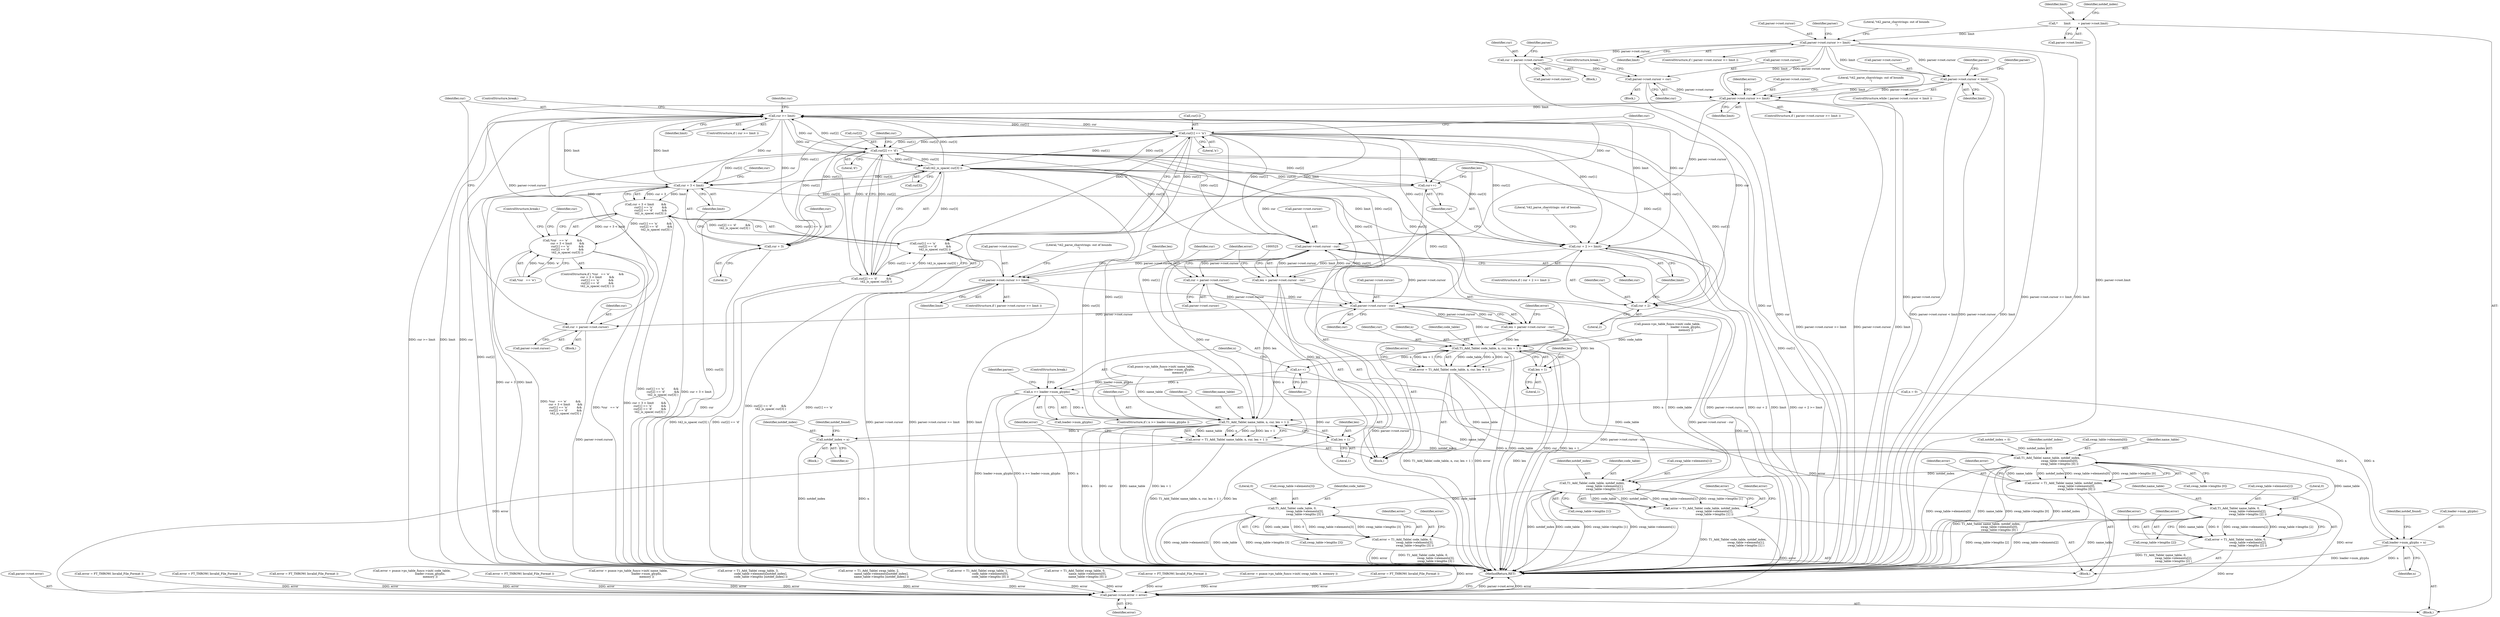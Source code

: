 digraph "0_savannah_dd89710f0f643eb0f99a3830e0712d26c7642acd_0@pointer" {
"1000390" [label="(Call,cur >= limit)"];
"1000382" [label="(Call,cur = parser->root.cursor)"];
"1000329" [label="(Call,parser->root.cursor >= limit)"];
"1000300" [label="(Call,parser->root.cursor = cur)"];
"1000257" [label="(Call,cur = parser->root.cursor)"];
"1000192" [label="(Call,parser->root.cursor >= limit)"];
"1000173" [label="(Call,*       limit        = parser->root.limit)"];
"1000265" [label="(Call,parser->root.cursor < limit)"];
"1000546" [label="(Call,parser->root.cursor - cur)"];
"1000529" [label="(Call,parser->root.cursor >= limit)"];
"1000463" [label="(Call,parser->root.cursor - cur)"];
"1000459" [label="(Call,cur++)"];
"1000407" [label="(Call,cur[1] == 'n')"];
"1000413" [label="(Call,cur[2] == 'd')"];
"1000390" [label="(Call,cur >= limit)"];
"1000418" [label="(Call,t42_is_space( cur[3] ))"];
"1000401" [label="(Call,cur + 3 < limit)"];
"1000446" [label="(Call,cur + 2 >= limit)"];
"1000517" [label="(Call,cur = parser->root.cursor)"];
"1000402" [label="(Call,cur + 3)"];
"1000406" [label="(Call,cur[1] == 'n'          &&\n           cur[2] == 'd'          &&\n           t42_is_space( cur[3] ))"];
"1000400" [label="(Call,cur + 3 < limit        &&\n           cur[1] == 'n'          &&\n           cur[2] == 'd'          &&\n           t42_is_space( cur[3] ))"];
"1000395" [label="(Call,*cur   == 'e'          &&\n           cur + 3 < limit        &&\n           cur[1] == 'n'          &&\n           cur[2] == 'd'          &&\n           t42_is_space( cur[3] ))"];
"1000412" [label="(Call,cur[2] == 'd'          &&\n           t42_is_space( cur[3] ))"];
"1000461" [label="(Call,len = parser->root.cursor - cur)"];
"1000472" [label="(Call,T1_Add_Table( name_table, n, cur, len + 1 ))"];
"1000470" [label="(Call,error = T1_Add_Table( name_table, n, cur, len + 1 ))"];
"1000758" [label="(Call,parser->root.error = error)"];
"1000509" [label="(Call,notdef_index = n)"];
"1000686" [label="(Call,T1_Add_Table( name_table, notdef_index,\n                            swap_table->elements[0],\n                            swap_table->lengths [0] ))"];
"1000684" [label="(Call,error = T1_Add_Table( name_table, notdef_index,\n                            swap_table->elements[0],\n                            swap_table->lengths [0] ))"];
"1000704" [label="(Call,T1_Add_Table( code_table, notdef_index,\n                            swap_table->elements[1],\n                            swap_table->lengths [1] ))"];
"1000702" [label="(Call,error = T1_Add_Table( code_table, notdef_index,\n                            swap_table->elements[1],\n                            swap_table->lengths [1] ))"];
"1000740" [label="(Call,T1_Add_Table( code_table, 0,\n                            swap_table->elements[3],\n                            swap_table->lengths [3] ))"];
"1000738" [label="(Call,error = T1_Add_Table( code_table, 0,\n                            swap_table->elements[3],\n                            swap_table->lengths [3] ))"];
"1000722" [label="(Call,T1_Add_Table( name_table, 0,\n                            swap_table->elements[2],\n                            swap_table->lengths [2] ))"];
"1000720" [label="(Call,error = T1_Add_Table( name_table, 0,\n                            swap_table->elements[2],\n                            swap_table->lengths [2] ))"];
"1000555" [label="(Call,T1_Add_Table( code_table, n, cur, len + 1 ))"];
"1000553" [label="(Call,error = T1_Add_Table( code_table, n, cur, len + 1 ))"];
"1000574" [label="(Call,n++)"];
"1000577" [label="(Call,n >= loader->num_glyphs)"];
"1000583" [label="(Call,loader->num_glyphs = n)"];
"1000476" [label="(Call,len + 1)"];
"1000544" [label="(Call,len = parser->root.cursor - cur)"];
"1000559" [label="(Call,len + 1)"];
"1000447" [label="(Call,cur + 2)"];
"1000258" [label="(Identifier,cur)"];
"1000509" [label="(Call,notdef_index = n)"];
"1000393" [label="(ControlStructure,break;)"];
"1000412" [label="(Call,cur[2] == 'd'          &&\n           t42_is_space( cur[3] ))"];
"1000759" [label="(Call,parser->root.error)"];
"1000765" [label="(MethodReturn,RET)"];
"1000685" [label="(Identifier,error)"];
"1000764" [label="(Identifier,error)"];
"1000478" [label="(Literal,1)"];
"1000415" [label="(Identifier,cur)"];
"1000403" [label="(Identifier,cur)"];
"1000686" [label="(Call,T1_Add_Table( name_table, notdef_index,\n                            swap_table->elements[0],\n                            swap_table->lengths [0] ))"];
"1000740" [label="(Call,T1_Add_Table( code_table, 0,\n                            swap_table->elements[3],\n                            swap_table->lengths [3] ))"];
"1000192" [label="(Call,parser->root.cursor >= limit)"];
"1000408" [label="(Call,cur[1])"];
"1000736" [label="(Identifier,error)"];
"1000193" [label="(Call,parser->root.cursor)"];
"1000594" [label="(Call,error = FT_THROW( Invalid_File_Format ))"];
"1000202" [label="(Call,error = FT_THROW( Invalid_File_Format ))"];
"1000174" [label="(Identifier,limit)"];
"1000611" [label="(Block,)"];
"1000212" [label="(Identifier,parser)"];
"1000413" [label="(Call,cur[2] == 'd')"];
"1000470" [label="(Call,error = T1_Add_Table( name_table, n, cur, len + 1 ))"];
"1000474" [label="(Identifier,n)"];
"1000443" [label="(Block,)"];
"1000590" [label="(Identifier,notdef_found)"];
"1000477" [label="(Identifier,len)"];
"1000307" [label="(ControlStructure,break;)"];
"1000201" [label="(Literal,\"t42_parse_charstrings: out of bounds\n\")"];
"1000539" [label="(Call,error = FT_THROW( Invalid_File_Format ))"];
"1000266" [label="(Call,parser->root.cursor)"];
"1000544" [label="(Call,len = parser->root.cursor - cur)"];
"1000300" [label="(Call,parser->root.cursor = cur)"];
"1000182" [label="(Call,notdef_index = 0)"];
"1000510" [label="(Identifier,notdef_index)"];
"1000198" [label="(Identifier,limit)"];
"1000688" [label="(Identifier,notdef_index)"];
"1000463" [label="(Call,parser->root.cursor - cur)"];
"1000125" [label="(Block,)"];
"1000344" [label="(Call,error = psaux->ps_table_funcs->init( code_table,\n                                         loader->num_glyphs,\n                                         memory ))"];
"1000330" [label="(Call,parser->root.cursor)"];
"1000561" [label="(Literal,1)"];
"1000730" [label="(Call,swap_table->lengths [2])"];
"1000707" [label="(Call,swap_table->elements[1])"];
"1000384" [label="(Call,parser->root.cursor)"];
"1000271" [label="(Identifier,limit)"];
"1000392" [label="(Identifier,limit)"];
"1000426" [label="(Identifier,cur)"];
"1000472" [label="(Call,T1_Add_Table( name_table, n, cur, len + 1 ))"];
"1000684" [label="(Call,error = T1_Add_Table( name_table, notdef_index,\n                            swap_table->elements[0],\n                            swap_table->lengths [0] ))"];
"1000553" [label="(Call,error = T1_Add_Table( code_table, n, cur, len + 1 ))"];
"1000405" [label="(Identifier,limit)"];
"1000447" [label="(Call,cur + 2)"];
"1000338" [label="(Literal,\"t42_parse_charstrings: out of bounds\n\")"];
"1000560" [label="(Identifier,len)"];
"1000517" [label="(Call,cur = parser->root.cursor)"];
"1000323" [label="(Call,error = FT_THROW( Invalid_File_Format ))"];
"1000462" [label="(Identifier,len)"];
"1000758" [label="(Call,parser->root.error = error)"];
"1000480" [label="(Identifier,error)"];
"1000511" [label="(Identifier,n)"];
"1000355" [label="(Call,error = psaux->ps_table_funcs->init( name_table,\n                                         loader->num_glyphs,\n                                         memory ))"];
"1000582" [label="(ControlStructure,break;)"];
"1000422" [label="(ControlStructure,break;)"];
"1000689" [label="(Call,swap_table->elements[0])"];
"1000406" [label="(Call,cur[1] == 'n'          &&\n           cur[2] == 'd'          &&\n           t42_is_space( cur[3] ))"];
"1000460" [label="(Identifier,cur)"];
"1000742" [label="(Literal,0)"];
"1000414" [label="(Call,cur[2])"];
"1000545" [label="(Identifier,len)"];
"1000743" [label="(Call,swap_table->elements[3])"];
"1000687" [label="(Identifier,name_table)"];
"1000559" [label="(Call,len + 1)"];
"1000666" [label="(Call,error = T1_Add_Table( swap_table, 3,\n                            code_table->elements[notdef_index],\n                            code_table->lengths [notdef_index] ))"];
"1000476" [label="(Call,len + 1)"];
"1000379" [label="(Block,)"];
"1000191" [label="(ControlStructure,if ( parser->root.cursor >= limit ))"];
"1000518" [label="(Identifier,cur)"];
"1000722" [label="(Call,T1_Add_Table( name_table, 0,\n                            swap_table->elements[2],\n                            swap_table->lengths [2] ))"];
"1000546" [label="(Call,parser->root.cursor - cur)"];
"1000264" [label="(ControlStructure,while ( parser->root.cursor < limit ))"];
"1000400" [label="(Call,cur + 3 < limit        &&\n           cur[1] == 'n'          &&\n           cur[2] == 'd'          &&\n           t42_is_space( cur[3] ))"];
"1000375" [label="(Call,n = 0)"];
"1000383" [label="(Identifier,cur)"];
"1000464" [label="(Call,parser->root.cursor)"];
"1000469" [label="(Identifier,cur)"];
"1000557" [label="(Identifier,n)"];
"1000579" [label="(Call,loader->num_glyphs)"];
"1000576" [label="(ControlStructure,if ( n >= loader->num_glyphs ))"];
"1000552" [label="(Identifier,cur)"];
"1000306" [label="(Identifier,cur)"];
"1000459" [label="(Call,cur++)"];
"1000694" [label="(Call,swap_table->lengths [0])"];
"1000411" [label="(Literal,'n')"];
"1000578" [label="(Identifier,n)"];
"1000390" [label="(Call,cur >= limit)"];
"1000741" [label="(Identifier,code_table)"];
"1000265" [label="(Call,parser->root.cursor < limit)"];
"1000473" [label="(Identifier,name_table)"];
"1000475" [label="(Identifier,cur)"];
"1000574" [label="(Call,n++)"];
"1000382" [label="(Call,cur = parser->root.cursor)"];
"1000700" [label="(Identifier,error)"];
"1000389" [label="(ControlStructure,if ( cur >= limit ))"];
"1000703" [label="(Identifier,error)"];
"1000508" [label="(Block,)"];
"1000278" [label="(Identifier,parser)"];
"1000648" [label="(Call,error = T1_Add_Table( swap_table, 2,\n                            name_table->elements[notdef_index],\n                            name_table->lengths [notdef_index] ))"];
"1000724" [label="(Literal,0)"];
"1000630" [label="(Call,error = T1_Add_Table( swap_table, 1,\n                            code_table->elements[0],\n                            code_table->lengths [0] ))"];
"1000612" [label="(Call,error = T1_Add_Table( swap_table, 0,\n                            name_table->elements[0],\n                            name_table->lengths [0] ))"];
"1000183" [label="(Identifier,notdef_index)"];
"1000535" [label="(Identifier,limit)"];
"1000409" [label="(Identifier,cur)"];
"1000723" [label="(Identifier,name_table)"];
"1000328" [label="(ControlStructure,if ( parser->root.cursor >= limit ))"];
"1000357" [label="(Call,psaux->ps_table_funcs->init( name_table,\n                                         loader->num_glyphs,\n                                         memory ))"];
"1000587" [label="(Identifier,n)"];
"1000294" [label="(Block,)"];
"1000175" [label="(Call,parser->root.limit)"];
"1000335" [label="(Identifier,limit)"];
"1000407" [label="(Call,cur[1] == 'n')"];
"1000461" [label="(Call,len = parser->root.cursor - cur)"];
"1000513" [label="(Identifier,notdef_found)"];
"1000739" [label="(Identifier,error)"];
"1000449" [label="(Literal,2)"];
"1000448" [label="(Identifier,cur)"];
"1000395" [label="(Call,*cur   == 'e'          &&\n           cur + 3 < limit        &&\n           cur[1] == 'n'          &&\n           cur[2] == 'd'          &&\n           t42_is_space( cur[3] ))"];
"1000556" [label="(Identifier,code_table)"];
"1000345" [label="(Identifier,error)"];
"1000748" [label="(Call,swap_table->lengths [3])"];
"1000721" [label="(Identifier,error)"];
"1000519" [label="(Call,parser->root.cursor)"];
"1000575" [label="(Identifier,n)"];
"1000381" [label="(Identifier,parser)"];
"1000401" [label="(Call,cur + 3 < limit)"];
"1000529" [label="(Call,parser->root.cursor >= limit)"];
"1000538" [label="(Literal,\"t42_parse_charstrings: out of bounds\n\")"];
"1000420" [label="(Identifier,cur)"];
"1000453" [label="(Literal,\"t42_parse_charstrings: out of bounds\n\")"];
"1000339" [label="(Call,error = FT_THROW( Invalid_File_Format ))"];
"1000418" [label="(Call,t42_is_space( cur[3] ))"];
"1000558" [label="(Identifier,cur)"];
"1000718" [label="(Identifier,error)"];
"1000712" [label="(Call,swap_table->lengths [1])"];
"1000563" [label="(Identifier,error)"];
"1000702" [label="(Call,error = T1_Add_Table( code_table, notdef_index,\n                            swap_table->elements[1],\n                            swap_table->lengths [1] ))"];
"1000720" [label="(Call,error = T1_Add_Table( name_table, 0,\n                            swap_table->elements[2],\n                            swap_table->lengths [2] ))"];
"1000404" [label="(Literal,3)"];
"1000445" [label="(ControlStructure,if ( cur + 2 >= limit ))"];
"1000366" [label="(Call,error = psaux->ps_table_funcs->init( swap_table, 4, memory ))"];
"1000394" [label="(ControlStructure,if ( *cur   == 'e'          &&\n           cur + 3 < limit        &&\n           cur[1] == 'n'          &&\n           cur[2] == 'd'          &&\n           t42_is_space( cur[3] ) ))"];
"1000583" [label="(Call,loader->num_glyphs = n)"];
"1000555" [label="(Call,T1_Add_Table( code_table, n, cur, len + 1 ))"];
"1000706" [label="(Identifier,notdef_index)"];
"1000547" [label="(Call,parser->root.cursor)"];
"1000450" [label="(Identifier,limit)"];
"1000419" [label="(Call,cur[3])"];
"1000471" [label="(Identifier,error)"];
"1000268" [label="(Identifier,parser)"];
"1000346" [label="(Call,psaux->ps_table_funcs->init( code_table,\n                                         loader->num_glyphs,\n                                         memory ))"];
"1000530" [label="(Call,parser->root.cursor)"];
"1000257" [label="(Call,cur = parser->root.cursor)"];
"1000402" [label="(Call,cur + 3)"];
"1000738" [label="(Call,error = T1_Add_Table( code_table, 0,\n                            swap_table->elements[3],\n                            swap_table->lengths [3] ))"];
"1000417" [label="(Literal,'d')"];
"1000329" [label="(Call,parser->root.cursor >= limit)"];
"1000259" [label="(Call,parser->root.cursor)"];
"1000173" [label="(Call,*       limit        = parser->root.limit)"];
"1000528" [label="(ControlStructure,if ( parser->root.cursor >= limit ))"];
"1000398" [label="(Identifier,cur)"];
"1000454" [label="(Call,error = FT_THROW( Invalid_File_Format ))"];
"1000754" [label="(Identifier,error)"];
"1000554" [label="(Identifier,error)"];
"1000241" [label="(Block,)"];
"1000705" [label="(Identifier,code_table)"];
"1000391" [label="(Identifier,cur)"];
"1000301" [label="(Call,parser->root.cursor)"];
"1000446" [label="(Call,cur + 2 >= limit)"];
"1000704" [label="(Call,T1_Add_Table( code_table, notdef_index,\n                            swap_table->elements[1],\n                            swap_table->lengths [1] ))"];
"1000332" [label="(Identifier,parser)"];
"1000577" [label="(Call,n >= loader->num_glyphs)"];
"1000725" [label="(Call,swap_table->elements[2])"];
"1000584" [label="(Call,loader->num_glyphs)"];
"1000396" [label="(Call,*cur   == 'e')"];
"1000390" -> "1000389"  [label="AST: "];
"1000390" -> "1000392"  [label="CFG: "];
"1000391" -> "1000390"  [label="AST: "];
"1000392" -> "1000390"  [label="AST: "];
"1000393" -> "1000390"  [label="CFG: "];
"1000398" -> "1000390"  [label="CFG: "];
"1000390" -> "1000765"  [label="DDG: limit"];
"1000390" -> "1000765"  [label="DDG: cur >= limit"];
"1000390" -> "1000765"  [label="DDG: cur"];
"1000382" -> "1000390"  [label="DDG: cur"];
"1000407" -> "1000390"  [label="DDG: cur[1]"];
"1000413" -> "1000390"  [label="DDG: cur[2]"];
"1000418" -> "1000390"  [label="DDG: cur[3]"];
"1000401" -> "1000390"  [label="DDG: limit"];
"1000529" -> "1000390"  [label="DDG: limit"];
"1000329" -> "1000390"  [label="DDG: limit"];
"1000390" -> "1000401"  [label="DDG: cur"];
"1000390" -> "1000401"  [label="DDG: limit"];
"1000390" -> "1000402"  [label="DDG: cur"];
"1000390" -> "1000407"  [label="DDG: cur"];
"1000390" -> "1000413"  [label="DDG: cur"];
"1000390" -> "1000418"  [label="DDG: cur"];
"1000390" -> "1000446"  [label="DDG: cur"];
"1000390" -> "1000446"  [label="DDG: limit"];
"1000390" -> "1000447"  [label="DDG: cur"];
"1000390" -> "1000459"  [label="DDG: cur"];
"1000382" -> "1000379"  [label="AST: "];
"1000382" -> "1000384"  [label="CFG: "];
"1000383" -> "1000382"  [label="AST: "];
"1000384" -> "1000382"  [label="AST: "];
"1000391" -> "1000382"  [label="CFG: "];
"1000382" -> "1000765"  [label="DDG: parser->root.cursor"];
"1000329" -> "1000382"  [label="DDG: parser->root.cursor"];
"1000546" -> "1000382"  [label="DDG: parser->root.cursor"];
"1000329" -> "1000328"  [label="AST: "];
"1000329" -> "1000335"  [label="CFG: "];
"1000330" -> "1000329"  [label="AST: "];
"1000335" -> "1000329"  [label="AST: "];
"1000338" -> "1000329"  [label="CFG: "];
"1000345" -> "1000329"  [label="CFG: "];
"1000329" -> "1000765"  [label="DDG: parser->root.cursor >= limit"];
"1000329" -> "1000765"  [label="DDG: parser->root.cursor"];
"1000329" -> "1000765"  [label="DDG: limit"];
"1000300" -> "1000329"  [label="DDG: parser->root.cursor"];
"1000265" -> "1000329"  [label="DDG: parser->root.cursor"];
"1000265" -> "1000329"  [label="DDG: limit"];
"1000192" -> "1000329"  [label="DDG: parser->root.cursor"];
"1000192" -> "1000329"  [label="DDG: limit"];
"1000329" -> "1000463"  [label="DDG: parser->root.cursor"];
"1000300" -> "1000294"  [label="AST: "];
"1000300" -> "1000306"  [label="CFG: "];
"1000301" -> "1000300"  [label="AST: "];
"1000306" -> "1000300"  [label="AST: "];
"1000307" -> "1000300"  [label="CFG: "];
"1000300" -> "1000765"  [label="DDG: cur"];
"1000257" -> "1000300"  [label="DDG: cur"];
"1000257" -> "1000241"  [label="AST: "];
"1000257" -> "1000259"  [label="CFG: "];
"1000258" -> "1000257"  [label="AST: "];
"1000259" -> "1000257"  [label="AST: "];
"1000268" -> "1000257"  [label="CFG: "];
"1000257" -> "1000765"  [label="DDG: cur"];
"1000192" -> "1000257"  [label="DDG: parser->root.cursor"];
"1000192" -> "1000191"  [label="AST: "];
"1000192" -> "1000198"  [label="CFG: "];
"1000193" -> "1000192"  [label="AST: "];
"1000198" -> "1000192"  [label="AST: "];
"1000201" -> "1000192"  [label="CFG: "];
"1000212" -> "1000192"  [label="CFG: "];
"1000192" -> "1000765"  [label="DDG: parser->root.cursor"];
"1000192" -> "1000765"  [label="DDG: parser->root.cursor >= limit"];
"1000192" -> "1000765"  [label="DDG: limit"];
"1000173" -> "1000192"  [label="DDG: limit"];
"1000192" -> "1000265"  [label="DDG: parser->root.cursor"];
"1000192" -> "1000265"  [label="DDG: limit"];
"1000173" -> "1000125"  [label="AST: "];
"1000173" -> "1000175"  [label="CFG: "];
"1000174" -> "1000173"  [label="AST: "];
"1000175" -> "1000173"  [label="AST: "];
"1000183" -> "1000173"  [label="CFG: "];
"1000173" -> "1000765"  [label="DDG: parser->root.limit"];
"1000265" -> "1000264"  [label="AST: "];
"1000265" -> "1000271"  [label="CFG: "];
"1000266" -> "1000265"  [label="AST: "];
"1000271" -> "1000265"  [label="AST: "];
"1000278" -> "1000265"  [label="CFG: "];
"1000332" -> "1000265"  [label="CFG: "];
"1000265" -> "1000765"  [label="DDG: parser->root.cursor < limit"];
"1000265" -> "1000765"  [label="DDG: parser->root.cursor"];
"1000265" -> "1000765"  [label="DDG: limit"];
"1000546" -> "1000544"  [label="AST: "];
"1000546" -> "1000552"  [label="CFG: "];
"1000547" -> "1000546"  [label="AST: "];
"1000552" -> "1000546"  [label="AST: "];
"1000544" -> "1000546"  [label="CFG: "];
"1000546" -> "1000765"  [label="DDG: parser->root.cursor"];
"1000546" -> "1000463"  [label="DDG: parser->root.cursor"];
"1000546" -> "1000544"  [label="DDG: parser->root.cursor"];
"1000546" -> "1000544"  [label="DDG: cur"];
"1000529" -> "1000546"  [label="DDG: parser->root.cursor"];
"1000407" -> "1000546"  [label="DDG: cur[1]"];
"1000413" -> "1000546"  [label="DDG: cur[2]"];
"1000517" -> "1000546"  [label="DDG: cur"];
"1000418" -> "1000546"  [label="DDG: cur[3]"];
"1000546" -> "1000555"  [label="DDG: cur"];
"1000529" -> "1000528"  [label="AST: "];
"1000529" -> "1000535"  [label="CFG: "];
"1000530" -> "1000529"  [label="AST: "];
"1000535" -> "1000529"  [label="AST: "];
"1000538" -> "1000529"  [label="CFG: "];
"1000545" -> "1000529"  [label="CFG: "];
"1000529" -> "1000765"  [label="DDG: parser->root.cursor"];
"1000529" -> "1000765"  [label="DDG: parser->root.cursor >= limit"];
"1000529" -> "1000765"  [label="DDG: limit"];
"1000463" -> "1000529"  [label="DDG: parser->root.cursor"];
"1000446" -> "1000529"  [label="DDG: limit"];
"1000463" -> "1000461"  [label="AST: "];
"1000463" -> "1000469"  [label="CFG: "];
"1000464" -> "1000463"  [label="AST: "];
"1000469" -> "1000463"  [label="AST: "];
"1000461" -> "1000463"  [label="CFG: "];
"1000463" -> "1000765"  [label="DDG: parser->root.cursor"];
"1000463" -> "1000461"  [label="DDG: parser->root.cursor"];
"1000463" -> "1000461"  [label="DDG: cur"];
"1000459" -> "1000463"  [label="DDG: cur"];
"1000407" -> "1000463"  [label="DDG: cur[1]"];
"1000413" -> "1000463"  [label="DDG: cur[2]"];
"1000418" -> "1000463"  [label="DDG: cur[3]"];
"1000463" -> "1000472"  [label="DDG: cur"];
"1000463" -> "1000517"  [label="DDG: parser->root.cursor"];
"1000459" -> "1000443"  [label="AST: "];
"1000459" -> "1000460"  [label="CFG: "];
"1000460" -> "1000459"  [label="AST: "];
"1000462" -> "1000459"  [label="CFG: "];
"1000407" -> "1000459"  [label="DDG: cur[1]"];
"1000413" -> "1000459"  [label="DDG: cur[2]"];
"1000418" -> "1000459"  [label="DDG: cur[3]"];
"1000407" -> "1000406"  [label="AST: "];
"1000407" -> "1000411"  [label="CFG: "];
"1000408" -> "1000407"  [label="AST: "];
"1000411" -> "1000407"  [label="AST: "];
"1000415" -> "1000407"  [label="CFG: "];
"1000406" -> "1000407"  [label="CFG: "];
"1000407" -> "1000765"  [label="DDG: cur[1]"];
"1000407" -> "1000401"  [label="DDG: cur[1]"];
"1000407" -> "1000402"  [label="DDG: cur[1]"];
"1000407" -> "1000406"  [label="DDG: cur[1]"];
"1000407" -> "1000406"  [label="DDG: 'n'"];
"1000413" -> "1000407"  [label="DDG: cur[2]"];
"1000418" -> "1000407"  [label="DDG: cur[3]"];
"1000407" -> "1000413"  [label="DDG: cur[1]"];
"1000407" -> "1000418"  [label="DDG: cur[1]"];
"1000407" -> "1000446"  [label="DDG: cur[1]"];
"1000407" -> "1000447"  [label="DDG: cur[1]"];
"1000407" -> "1000472"  [label="DDG: cur[1]"];
"1000407" -> "1000555"  [label="DDG: cur[1]"];
"1000413" -> "1000412"  [label="AST: "];
"1000413" -> "1000417"  [label="CFG: "];
"1000414" -> "1000413"  [label="AST: "];
"1000417" -> "1000413"  [label="AST: "];
"1000420" -> "1000413"  [label="CFG: "];
"1000412" -> "1000413"  [label="CFG: "];
"1000413" -> "1000765"  [label="DDG: cur[2]"];
"1000413" -> "1000401"  [label="DDG: cur[2]"];
"1000413" -> "1000402"  [label="DDG: cur[2]"];
"1000413" -> "1000412"  [label="DDG: cur[2]"];
"1000413" -> "1000412"  [label="DDG: 'd'"];
"1000418" -> "1000413"  [label="DDG: cur[3]"];
"1000413" -> "1000418"  [label="DDG: cur[2]"];
"1000413" -> "1000446"  [label="DDG: cur[2]"];
"1000413" -> "1000447"  [label="DDG: cur[2]"];
"1000413" -> "1000472"  [label="DDG: cur[2]"];
"1000413" -> "1000555"  [label="DDG: cur[2]"];
"1000418" -> "1000412"  [label="AST: "];
"1000418" -> "1000419"  [label="CFG: "];
"1000419" -> "1000418"  [label="AST: "];
"1000412" -> "1000418"  [label="CFG: "];
"1000418" -> "1000765"  [label="DDG: cur[3]"];
"1000418" -> "1000401"  [label="DDG: cur[3]"];
"1000418" -> "1000402"  [label="DDG: cur[3]"];
"1000418" -> "1000412"  [label="DDG: cur[3]"];
"1000418" -> "1000446"  [label="DDG: cur[3]"];
"1000418" -> "1000447"  [label="DDG: cur[3]"];
"1000418" -> "1000472"  [label="DDG: cur[3]"];
"1000418" -> "1000555"  [label="DDG: cur[3]"];
"1000401" -> "1000400"  [label="AST: "];
"1000401" -> "1000405"  [label="CFG: "];
"1000402" -> "1000401"  [label="AST: "];
"1000405" -> "1000401"  [label="AST: "];
"1000409" -> "1000401"  [label="CFG: "];
"1000400" -> "1000401"  [label="CFG: "];
"1000401" -> "1000765"  [label="DDG: limit"];
"1000401" -> "1000765"  [label="DDG: cur + 3"];
"1000401" -> "1000400"  [label="DDG: cur + 3"];
"1000401" -> "1000400"  [label="DDG: limit"];
"1000401" -> "1000446"  [label="DDG: limit"];
"1000446" -> "1000445"  [label="AST: "];
"1000446" -> "1000450"  [label="CFG: "];
"1000447" -> "1000446"  [label="AST: "];
"1000450" -> "1000446"  [label="AST: "];
"1000453" -> "1000446"  [label="CFG: "];
"1000460" -> "1000446"  [label="CFG: "];
"1000446" -> "1000765"  [label="DDG: limit"];
"1000446" -> "1000765"  [label="DDG: cur + 2 >= limit"];
"1000446" -> "1000765"  [label="DDG: cur + 2"];
"1000517" -> "1000443"  [label="AST: "];
"1000517" -> "1000519"  [label="CFG: "];
"1000518" -> "1000517"  [label="AST: "];
"1000519" -> "1000517"  [label="AST: "];
"1000525" -> "1000517"  [label="CFG: "];
"1000517" -> "1000765"  [label="DDG: cur"];
"1000402" -> "1000404"  [label="CFG: "];
"1000403" -> "1000402"  [label="AST: "];
"1000404" -> "1000402"  [label="AST: "];
"1000405" -> "1000402"  [label="CFG: "];
"1000402" -> "1000765"  [label="DDG: cur"];
"1000406" -> "1000400"  [label="AST: "];
"1000406" -> "1000412"  [label="CFG: "];
"1000412" -> "1000406"  [label="AST: "];
"1000400" -> "1000406"  [label="CFG: "];
"1000406" -> "1000765"  [label="DDG: cur[2] == 'd'          &&\n           t42_is_space( cur[3] )"];
"1000406" -> "1000765"  [label="DDG: cur[1] == 'n'"];
"1000406" -> "1000400"  [label="DDG: cur[1] == 'n'"];
"1000406" -> "1000400"  [label="DDG: cur[2] == 'd'          &&\n           t42_is_space( cur[3] )"];
"1000412" -> "1000406"  [label="DDG: cur[2] == 'd'"];
"1000412" -> "1000406"  [label="DDG: t42_is_space( cur[3] )"];
"1000400" -> "1000395"  [label="AST: "];
"1000395" -> "1000400"  [label="CFG: "];
"1000400" -> "1000765"  [label="DDG: cur + 3 < limit"];
"1000400" -> "1000765"  [label="DDG: cur[1] == 'n'          &&\n           cur[2] == 'd'          &&\n           t42_is_space( cur[3] )"];
"1000400" -> "1000395"  [label="DDG: cur + 3 < limit"];
"1000400" -> "1000395"  [label="DDG: cur[1] == 'n'          &&\n           cur[2] == 'd'          &&\n           t42_is_space( cur[3] )"];
"1000395" -> "1000394"  [label="AST: "];
"1000395" -> "1000396"  [label="CFG: "];
"1000396" -> "1000395"  [label="AST: "];
"1000422" -> "1000395"  [label="CFG: "];
"1000426" -> "1000395"  [label="CFG: "];
"1000395" -> "1000765"  [label="DDG: *cur   == 'e'"];
"1000395" -> "1000765"  [label="DDG: cur + 3 < limit        &&\n           cur[1] == 'n'          &&\n           cur[2] == 'd'          &&\n           t42_is_space( cur[3] )"];
"1000395" -> "1000765"  [label="DDG: *cur   == 'e'          &&\n           cur + 3 < limit        &&\n           cur[1] == 'n'          &&\n           cur[2] == 'd'          &&\n           t42_is_space( cur[3] )"];
"1000396" -> "1000395"  [label="DDG: *cur"];
"1000396" -> "1000395"  [label="DDG: 'e'"];
"1000412" -> "1000765"  [label="DDG: cur[2] == 'd'"];
"1000412" -> "1000765"  [label="DDG: t42_is_space( cur[3] )"];
"1000461" -> "1000443"  [label="AST: "];
"1000462" -> "1000461"  [label="AST: "];
"1000471" -> "1000461"  [label="CFG: "];
"1000461" -> "1000765"  [label="DDG: parser->root.cursor - cur"];
"1000461" -> "1000472"  [label="DDG: len"];
"1000461" -> "1000476"  [label="DDG: len"];
"1000472" -> "1000470"  [label="AST: "];
"1000472" -> "1000476"  [label="CFG: "];
"1000473" -> "1000472"  [label="AST: "];
"1000474" -> "1000472"  [label="AST: "];
"1000475" -> "1000472"  [label="AST: "];
"1000476" -> "1000472"  [label="AST: "];
"1000470" -> "1000472"  [label="CFG: "];
"1000472" -> "1000765"  [label="DDG: len + 1"];
"1000472" -> "1000765"  [label="DDG: n"];
"1000472" -> "1000765"  [label="DDG: cur"];
"1000472" -> "1000765"  [label="DDG: name_table"];
"1000472" -> "1000470"  [label="DDG: name_table"];
"1000472" -> "1000470"  [label="DDG: n"];
"1000472" -> "1000470"  [label="DDG: cur"];
"1000472" -> "1000470"  [label="DDG: len + 1"];
"1000357" -> "1000472"  [label="DDG: name_table"];
"1000375" -> "1000472"  [label="DDG: n"];
"1000577" -> "1000472"  [label="DDG: n"];
"1000472" -> "1000509"  [label="DDG: n"];
"1000472" -> "1000555"  [label="DDG: n"];
"1000472" -> "1000686"  [label="DDG: name_table"];
"1000470" -> "1000443"  [label="AST: "];
"1000471" -> "1000470"  [label="AST: "];
"1000480" -> "1000470"  [label="CFG: "];
"1000470" -> "1000765"  [label="DDG: T1_Add_Table( name_table, n, cur, len + 1 )"];
"1000470" -> "1000758"  [label="DDG: error"];
"1000758" -> "1000125"  [label="AST: "];
"1000758" -> "1000764"  [label="CFG: "];
"1000759" -> "1000758"  [label="AST: "];
"1000764" -> "1000758"  [label="AST: "];
"1000765" -> "1000758"  [label="CFG: "];
"1000758" -> "1000765"  [label="DDG: parser->root.error"];
"1000758" -> "1000765"  [label="DDG: error"];
"1000355" -> "1000758"  [label="DDG: error"];
"1000594" -> "1000758"  [label="DDG: error"];
"1000684" -> "1000758"  [label="DDG: error"];
"1000738" -> "1000758"  [label="DDG: error"];
"1000630" -> "1000758"  [label="DDG: error"];
"1000366" -> "1000758"  [label="DDG: error"];
"1000648" -> "1000758"  [label="DDG: error"];
"1000323" -> "1000758"  [label="DDG: error"];
"1000344" -> "1000758"  [label="DDG: error"];
"1000666" -> "1000758"  [label="DDG: error"];
"1000539" -> "1000758"  [label="DDG: error"];
"1000454" -> "1000758"  [label="DDG: error"];
"1000612" -> "1000758"  [label="DDG: error"];
"1000553" -> "1000758"  [label="DDG: error"];
"1000202" -> "1000758"  [label="DDG: error"];
"1000720" -> "1000758"  [label="DDG: error"];
"1000339" -> "1000758"  [label="DDG: error"];
"1000702" -> "1000758"  [label="DDG: error"];
"1000509" -> "1000508"  [label="AST: "];
"1000509" -> "1000511"  [label="CFG: "];
"1000510" -> "1000509"  [label="AST: "];
"1000511" -> "1000509"  [label="AST: "];
"1000513" -> "1000509"  [label="CFG: "];
"1000509" -> "1000765"  [label="DDG: n"];
"1000509" -> "1000765"  [label="DDG: notdef_index"];
"1000509" -> "1000686"  [label="DDG: notdef_index"];
"1000686" -> "1000684"  [label="AST: "];
"1000686" -> "1000694"  [label="CFG: "];
"1000687" -> "1000686"  [label="AST: "];
"1000688" -> "1000686"  [label="AST: "];
"1000689" -> "1000686"  [label="AST: "];
"1000694" -> "1000686"  [label="AST: "];
"1000684" -> "1000686"  [label="CFG: "];
"1000686" -> "1000765"  [label="DDG: swap_table->elements[0]"];
"1000686" -> "1000765"  [label="DDG: name_table"];
"1000686" -> "1000765"  [label="DDG: swap_table->lengths [0]"];
"1000686" -> "1000765"  [label="DDG: notdef_index"];
"1000686" -> "1000684"  [label="DDG: name_table"];
"1000686" -> "1000684"  [label="DDG: notdef_index"];
"1000686" -> "1000684"  [label="DDG: swap_table->elements[0]"];
"1000686" -> "1000684"  [label="DDG: swap_table->lengths [0]"];
"1000357" -> "1000686"  [label="DDG: name_table"];
"1000182" -> "1000686"  [label="DDG: notdef_index"];
"1000686" -> "1000704"  [label="DDG: notdef_index"];
"1000686" -> "1000722"  [label="DDG: name_table"];
"1000684" -> "1000611"  [label="AST: "];
"1000685" -> "1000684"  [label="AST: "];
"1000700" -> "1000684"  [label="CFG: "];
"1000684" -> "1000765"  [label="DDG: T1_Add_Table( name_table, notdef_index,\n                            swap_table->elements[0],\n                            swap_table->lengths [0] )"];
"1000704" -> "1000702"  [label="AST: "];
"1000704" -> "1000712"  [label="CFG: "];
"1000705" -> "1000704"  [label="AST: "];
"1000706" -> "1000704"  [label="AST: "];
"1000707" -> "1000704"  [label="AST: "];
"1000712" -> "1000704"  [label="AST: "];
"1000702" -> "1000704"  [label="CFG: "];
"1000704" -> "1000765"  [label="DDG: swap_table->lengths [1]"];
"1000704" -> "1000765"  [label="DDG: notdef_index"];
"1000704" -> "1000765"  [label="DDG: code_table"];
"1000704" -> "1000765"  [label="DDG: swap_table->elements[1]"];
"1000704" -> "1000702"  [label="DDG: code_table"];
"1000704" -> "1000702"  [label="DDG: notdef_index"];
"1000704" -> "1000702"  [label="DDG: swap_table->elements[1]"];
"1000704" -> "1000702"  [label="DDG: swap_table->lengths [1]"];
"1000555" -> "1000704"  [label="DDG: code_table"];
"1000346" -> "1000704"  [label="DDG: code_table"];
"1000704" -> "1000740"  [label="DDG: code_table"];
"1000702" -> "1000611"  [label="AST: "];
"1000703" -> "1000702"  [label="AST: "];
"1000718" -> "1000702"  [label="CFG: "];
"1000702" -> "1000765"  [label="DDG: T1_Add_Table( code_table, notdef_index,\n                            swap_table->elements[1],\n                            swap_table->lengths [1] )"];
"1000740" -> "1000738"  [label="AST: "];
"1000740" -> "1000748"  [label="CFG: "];
"1000741" -> "1000740"  [label="AST: "];
"1000742" -> "1000740"  [label="AST: "];
"1000743" -> "1000740"  [label="AST: "];
"1000748" -> "1000740"  [label="AST: "];
"1000738" -> "1000740"  [label="CFG: "];
"1000740" -> "1000765"  [label="DDG: swap_table->lengths [3]"];
"1000740" -> "1000765"  [label="DDG: swap_table->elements[3]"];
"1000740" -> "1000765"  [label="DDG: code_table"];
"1000740" -> "1000738"  [label="DDG: code_table"];
"1000740" -> "1000738"  [label="DDG: 0"];
"1000740" -> "1000738"  [label="DDG: swap_table->elements[3]"];
"1000740" -> "1000738"  [label="DDG: swap_table->lengths [3]"];
"1000738" -> "1000611"  [label="AST: "];
"1000739" -> "1000738"  [label="AST: "];
"1000754" -> "1000738"  [label="CFG: "];
"1000738" -> "1000765"  [label="DDG: error"];
"1000738" -> "1000765"  [label="DDG: T1_Add_Table( code_table, 0,\n                            swap_table->elements[3],\n                            swap_table->lengths [3] )"];
"1000722" -> "1000720"  [label="AST: "];
"1000722" -> "1000730"  [label="CFG: "];
"1000723" -> "1000722"  [label="AST: "];
"1000724" -> "1000722"  [label="AST: "];
"1000725" -> "1000722"  [label="AST: "];
"1000730" -> "1000722"  [label="AST: "];
"1000720" -> "1000722"  [label="CFG: "];
"1000722" -> "1000765"  [label="DDG: swap_table->lengths [2]"];
"1000722" -> "1000765"  [label="DDG: swap_table->elements[2]"];
"1000722" -> "1000765"  [label="DDG: name_table"];
"1000722" -> "1000720"  [label="DDG: name_table"];
"1000722" -> "1000720"  [label="DDG: 0"];
"1000722" -> "1000720"  [label="DDG: swap_table->elements[2]"];
"1000722" -> "1000720"  [label="DDG: swap_table->lengths [2]"];
"1000720" -> "1000611"  [label="AST: "];
"1000721" -> "1000720"  [label="AST: "];
"1000736" -> "1000720"  [label="CFG: "];
"1000720" -> "1000765"  [label="DDG: T1_Add_Table( name_table, 0,\n                            swap_table->elements[2],\n                            swap_table->lengths [2] )"];
"1000555" -> "1000553"  [label="AST: "];
"1000555" -> "1000559"  [label="CFG: "];
"1000556" -> "1000555"  [label="AST: "];
"1000557" -> "1000555"  [label="AST: "];
"1000558" -> "1000555"  [label="AST: "];
"1000559" -> "1000555"  [label="AST: "];
"1000553" -> "1000555"  [label="CFG: "];
"1000555" -> "1000765"  [label="DDG: n"];
"1000555" -> "1000765"  [label="DDG: code_table"];
"1000555" -> "1000765"  [label="DDG: cur"];
"1000555" -> "1000765"  [label="DDG: len + 1"];
"1000555" -> "1000553"  [label="DDG: code_table"];
"1000555" -> "1000553"  [label="DDG: n"];
"1000555" -> "1000553"  [label="DDG: cur"];
"1000555" -> "1000553"  [label="DDG: len + 1"];
"1000346" -> "1000555"  [label="DDG: code_table"];
"1000544" -> "1000555"  [label="DDG: len"];
"1000555" -> "1000574"  [label="DDG: n"];
"1000553" -> "1000443"  [label="AST: "];
"1000554" -> "1000553"  [label="AST: "];
"1000563" -> "1000553"  [label="CFG: "];
"1000553" -> "1000765"  [label="DDG: error"];
"1000553" -> "1000765"  [label="DDG: T1_Add_Table( code_table, n, cur, len + 1 )"];
"1000574" -> "1000443"  [label="AST: "];
"1000574" -> "1000575"  [label="CFG: "];
"1000575" -> "1000574"  [label="AST: "];
"1000578" -> "1000574"  [label="CFG: "];
"1000574" -> "1000577"  [label="DDG: n"];
"1000577" -> "1000576"  [label="AST: "];
"1000577" -> "1000579"  [label="CFG: "];
"1000578" -> "1000577"  [label="AST: "];
"1000579" -> "1000577"  [label="AST: "];
"1000381" -> "1000577"  [label="CFG: "];
"1000582" -> "1000577"  [label="CFG: "];
"1000577" -> "1000765"  [label="DDG: loader->num_glyphs"];
"1000577" -> "1000765"  [label="DDG: n >= loader->num_glyphs"];
"1000577" -> "1000765"  [label="DDG: n"];
"1000357" -> "1000577"  [label="DDG: loader->num_glyphs"];
"1000577" -> "1000583"  [label="DDG: n"];
"1000583" -> "1000125"  [label="AST: "];
"1000583" -> "1000587"  [label="CFG: "];
"1000584" -> "1000583"  [label="AST: "];
"1000587" -> "1000583"  [label="AST: "];
"1000590" -> "1000583"  [label="CFG: "];
"1000583" -> "1000765"  [label="DDG: loader->num_glyphs"];
"1000583" -> "1000765"  [label="DDG: n"];
"1000375" -> "1000583"  [label="DDG: n"];
"1000476" -> "1000478"  [label="CFG: "];
"1000477" -> "1000476"  [label="AST: "];
"1000478" -> "1000476"  [label="AST: "];
"1000476" -> "1000765"  [label="DDG: len"];
"1000544" -> "1000443"  [label="AST: "];
"1000545" -> "1000544"  [label="AST: "];
"1000554" -> "1000544"  [label="CFG: "];
"1000544" -> "1000765"  [label="DDG: parser->root.cursor - cur"];
"1000544" -> "1000559"  [label="DDG: len"];
"1000559" -> "1000561"  [label="CFG: "];
"1000560" -> "1000559"  [label="AST: "];
"1000561" -> "1000559"  [label="AST: "];
"1000559" -> "1000765"  [label="DDG: len"];
"1000447" -> "1000449"  [label="CFG: "];
"1000448" -> "1000447"  [label="AST: "];
"1000449" -> "1000447"  [label="AST: "];
"1000450" -> "1000447"  [label="CFG: "];
"1000447" -> "1000765"  [label="DDG: cur"];
}
